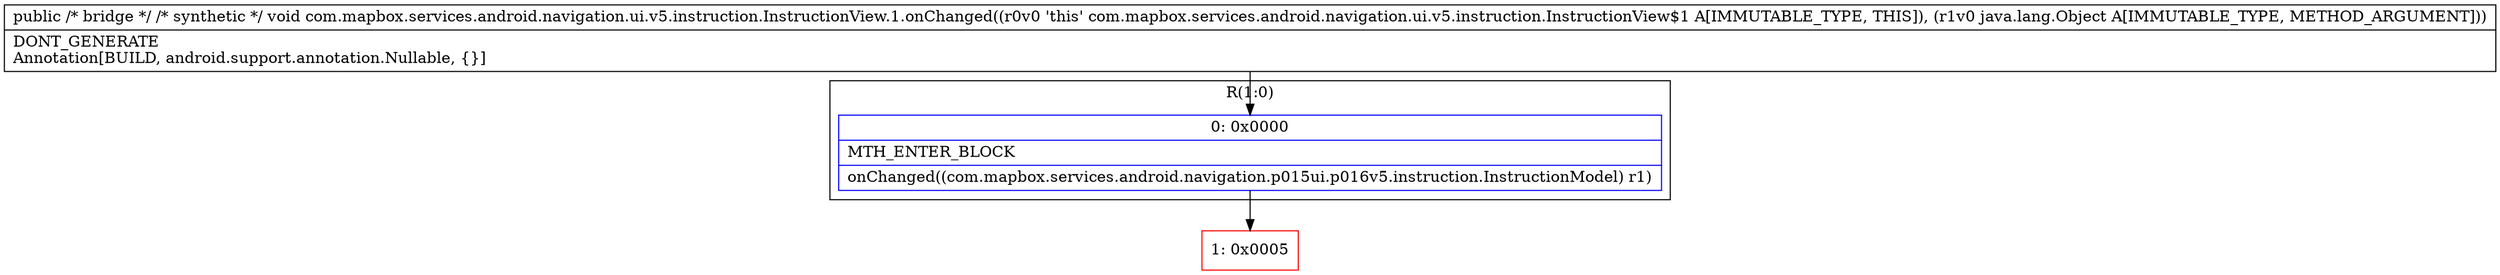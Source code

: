 digraph "CFG forcom.mapbox.services.android.navigation.ui.v5.instruction.InstructionView.1.onChanged(Ljava\/lang\/Object;)V" {
subgraph cluster_Region_1565338664 {
label = "R(1:0)";
node [shape=record,color=blue];
Node_0 [shape=record,label="{0\:\ 0x0000|MTH_ENTER_BLOCK\l|onChanged((com.mapbox.services.android.navigation.p015ui.p016v5.instruction.InstructionModel) r1)\l}"];
}
Node_1 [shape=record,color=red,label="{1\:\ 0x0005}"];
MethodNode[shape=record,label="{public \/* bridge *\/ \/* synthetic *\/ void com.mapbox.services.android.navigation.ui.v5.instruction.InstructionView.1.onChanged((r0v0 'this' com.mapbox.services.android.navigation.ui.v5.instruction.InstructionView$1 A[IMMUTABLE_TYPE, THIS]), (r1v0 java.lang.Object A[IMMUTABLE_TYPE, METHOD_ARGUMENT]))  | DONT_GENERATE\lAnnotation[BUILD, android.support.annotation.Nullable, \{\}]\l}"];
MethodNode -> Node_0;
Node_0 -> Node_1;
}


